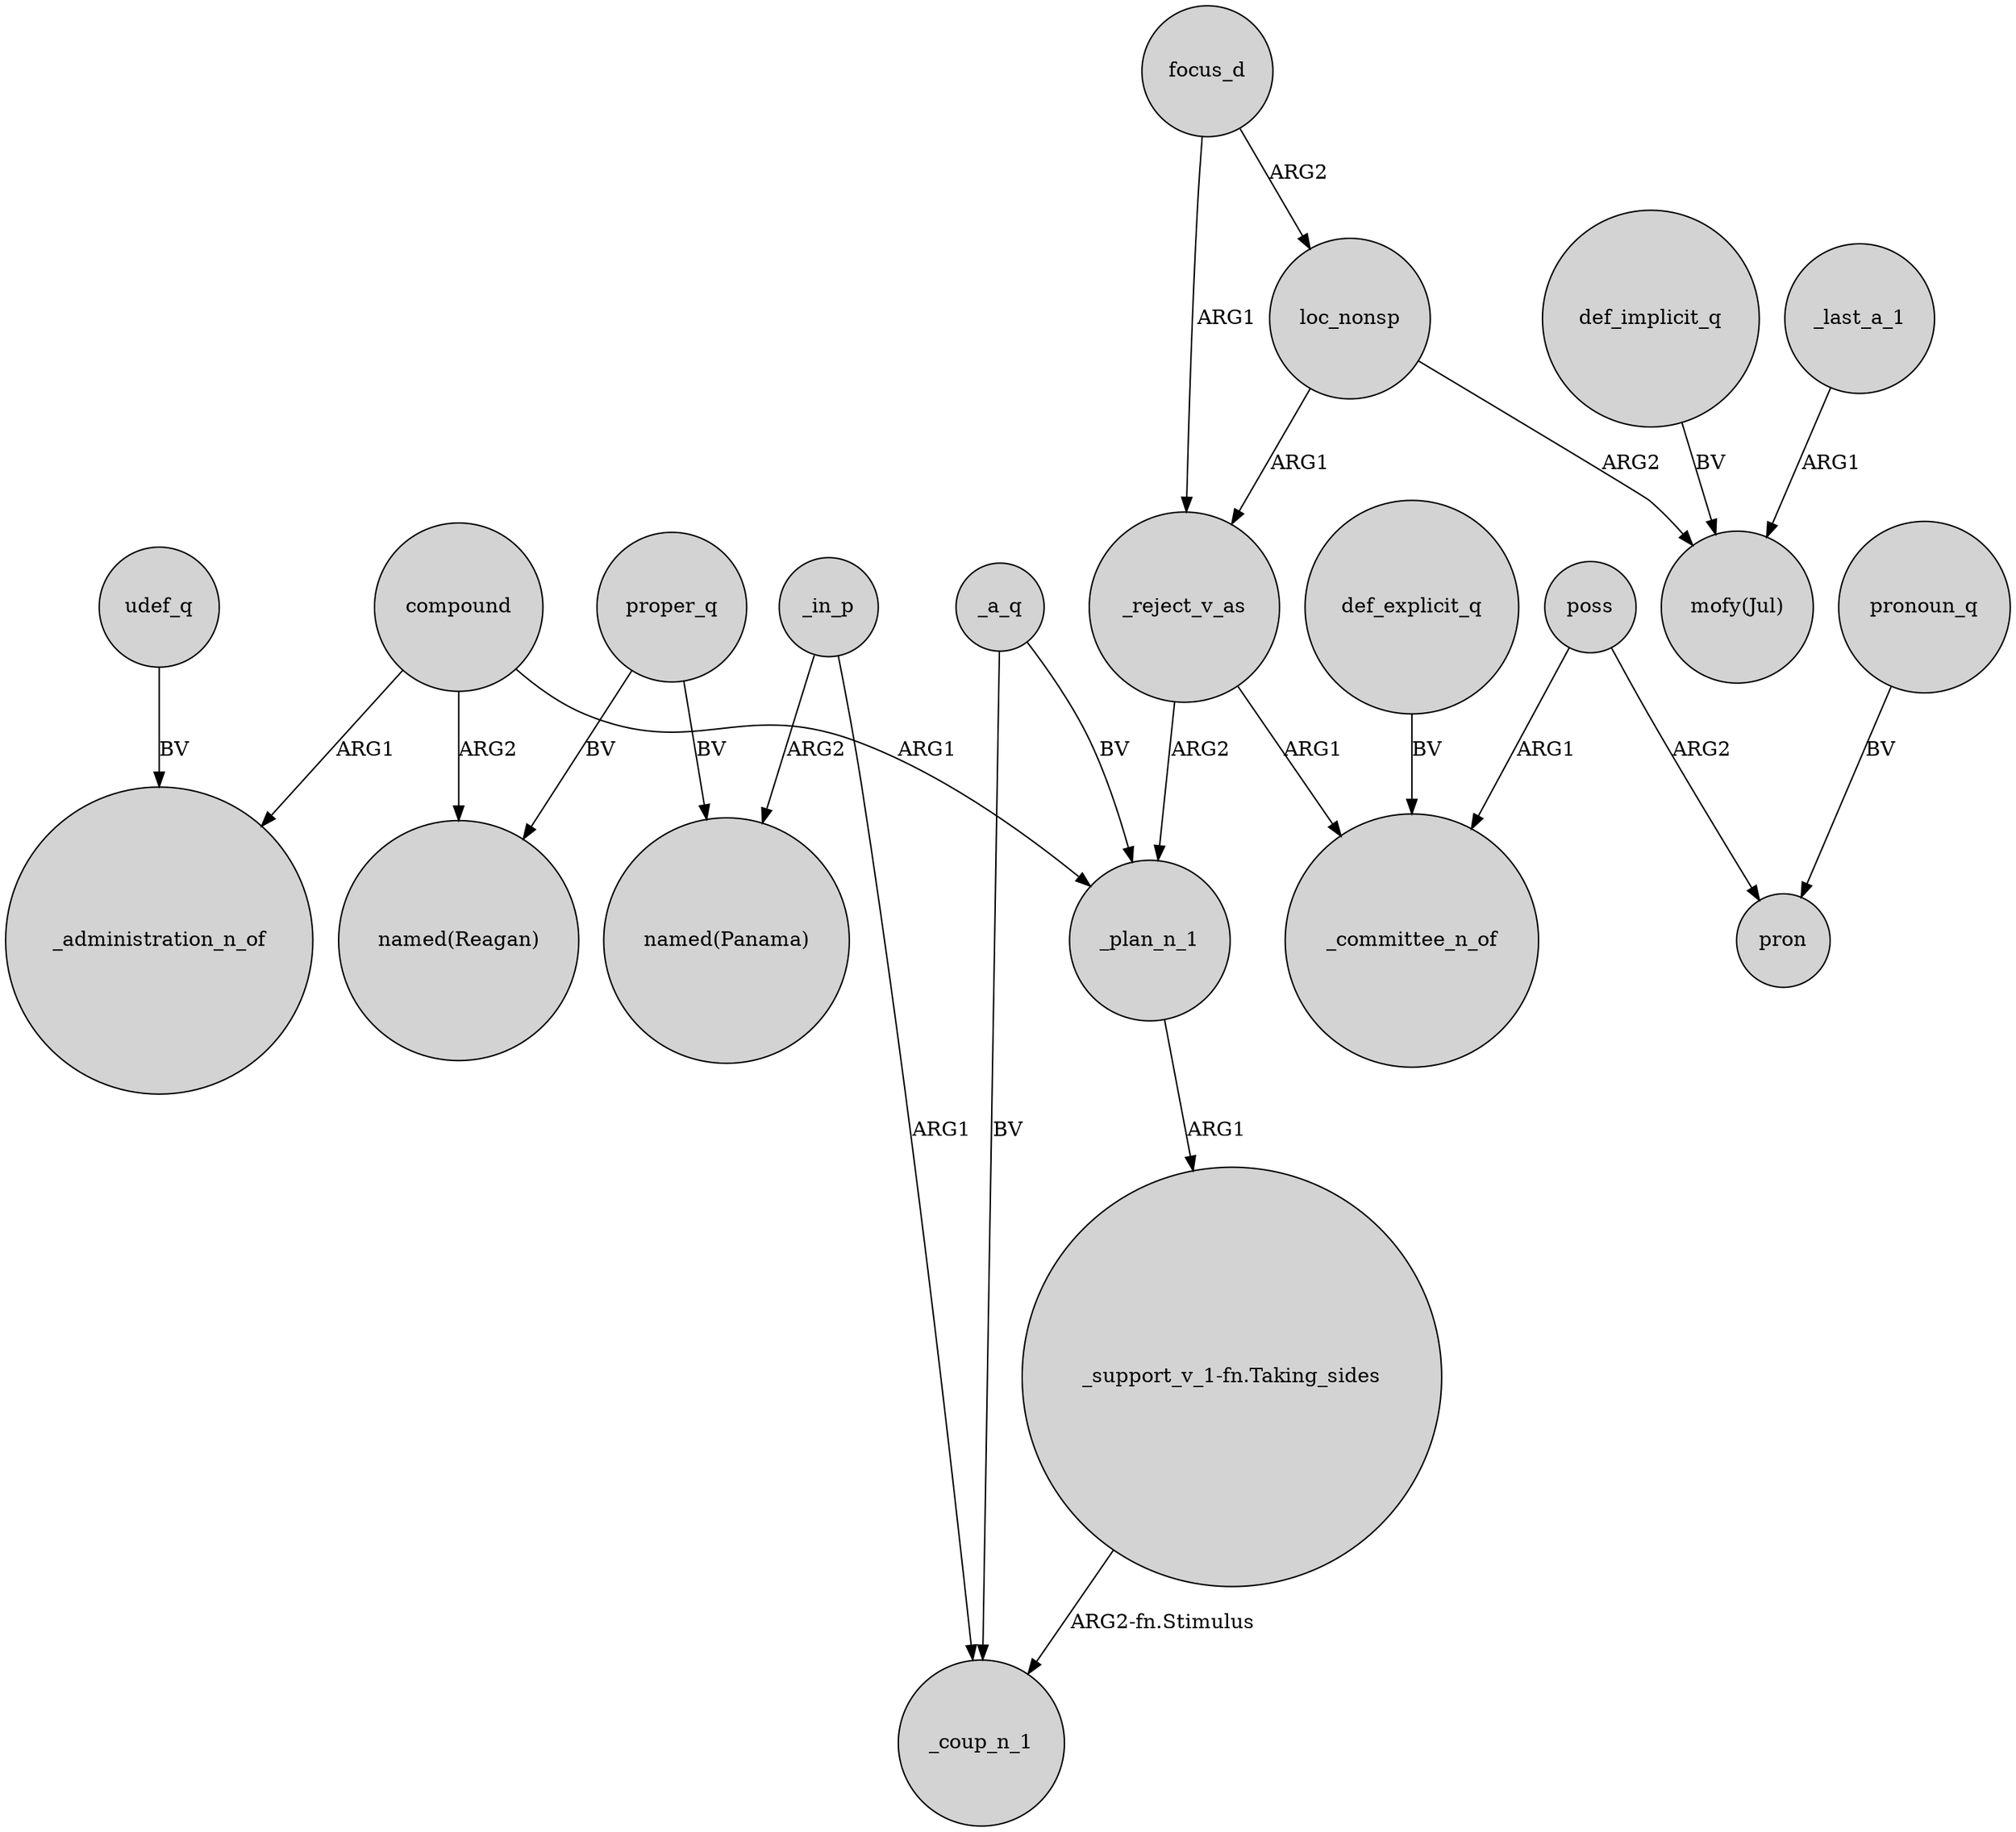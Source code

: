 digraph {
	node [shape=circle style=filled]
	udef_q -> _administration_n_of [label=BV]
	_in_p -> _coup_n_1 [label=ARG1]
	loc_nonsp -> "mofy(Jul)" [label=ARG2]
	focus_d -> loc_nonsp [label=ARG2]
	def_explicit_q -> _committee_n_of [label=BV]
	_last_a_1 -> "mofy(Jul)" [label=ARG1]
	poss -> pron [label=ARG2]
	def_implicit_q -> "mofy(Jul)" [label=BV]
	poss -> _committee_n_of [label=ARG1]
	compound -> _administration_n_of [label=ARG1]
	compound -> _plan_n_1 [label=ARG1]
	_a_q -> _coup_n_1 [label=BV]
	_plan_n_1 -> "_support_v_1-fn.Taking_sides" [label=ARG1]
	_in_p -> "named(Panama)" [label=ARG2]
	proper_q -> "named(Panama)" [label=BV]
	pronoun_q -> pron [label=BV]
	loc_nonsp -> _reject_v_as [label=ARG1]
	_reject_v_as -> _committee_n_of [label=ARG1]
	focus_d -> _reject_v_as [label=ARG1]
	proper_q -> "named(Reagan)" [label=BV]
	compound -> "named(Reagan)" [label=ARG2]
	"_support_v_1-fn.Taking_sides" -> _coup_n_1 [label="ARG2-fn.Stimulus"]
	_a_q -> _plan_n_1 [label=BV]
	_reject_v_as -> _plan_n_1 [label=ARG2]
}
